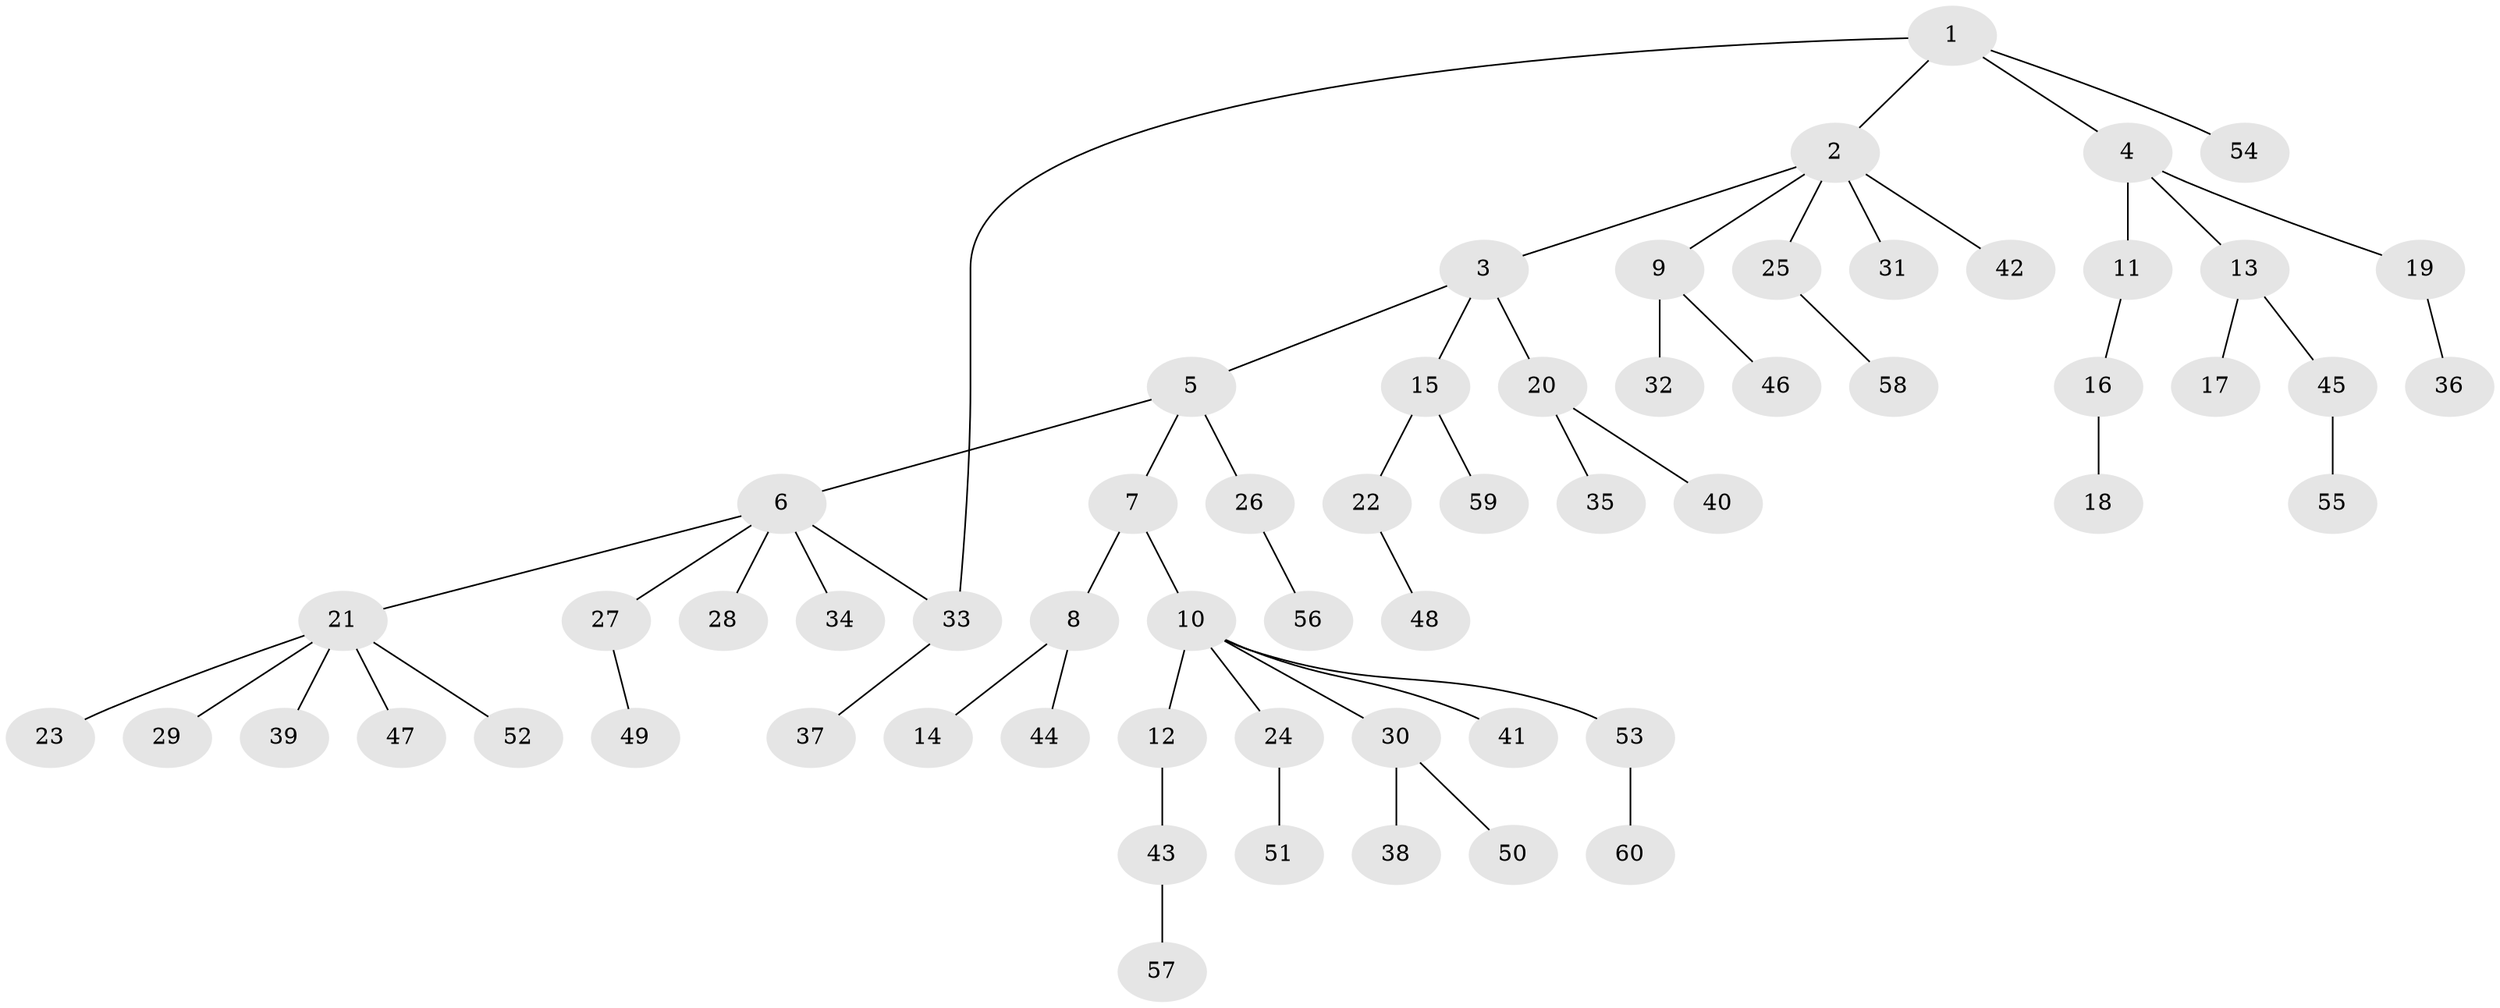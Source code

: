 // coarse degree distribution, {8: 0.03333333333333333, 7: 0.03333333333333333, 5: 0.06666666666666667, 4: 0.03333333333333333, 3: 0.06666666666666667, 2: 0.06666666666666667, 1: 0.7}
// Generated by graph-tools (version 1.1) at 2025/16/03/04/25 18:16:55]
// undirected, 60 vertices, 60 edges
graph export_dot {
graph [start="1"]
  node [color=gray90,style=filled];
  1;
  2;
  3;
  4;
  5;
  6;
  7;
  8;
  9;
  10;
  11;
  12;
  13;
  14;
  15;
  16;
  17;
  18;
  19;
  20;
  21;
  22;
  23;
  24;
  25;
  26;
  27;
  28;
  29;
  30;
  31;
  32;
  33;
  34;
  35;
  36;
  37;
  38;
  39;
  40;
  41;
  42;
  43;
  44;
  45;
  46;
  47;
  48;
  49;
  50;
  51;
  52;
  53;
  54;
  55;
  56;
  57;
  58;
  59;
  60;
  1 -- 2;
  1 -- 4;
  1 -- 54;
  1 -- 33;
  2 -- 3;
  2 -- 9;
  2 -- 25;
  2 -- 31;
  2 -- 42;
  3 -- 5;
  3 -- 15;
  3 -- 20;
  4 -- 11;
  4 -- 13;
  4 -- 19;
  5 -- 6;
  5 -- 7;
  5 -- 26;
  6 -- 21;
  6 -- 27;
  6 -- 28;
  6 -- 33;
  6 -- 34;
  7 -- 8;
  7 -- 10;
  8 -- 14;
  8 -- 44;
  9 -- 32;
  9 -- 46;
  10 -- 12;
  10 -- 24;
  10 -- 30;
  10 -- 41;
  10 -- 53;
  11 -- 16;
  12 -- 43;
  13 -- 17;
  13 -- 45;
  15 -- 22;
  15 -- 59;
  16 -- 18;
  19 -- 36;
  20 -- 35;
  20 -- 40;
  21 -- 23;
  21 -- 29;
  21 -- 39;
  21 -- 47;
  21 -- 52;
  22 -- 48;
  24 -- 51;
  25 -- 58;
  26 -- 56;
  27 -- 49;
  30 -- 38;
  30 -- 50;
  33 -- 37;
  43 -- 57;
  45 -- 55;
  53 -- 60;
}
